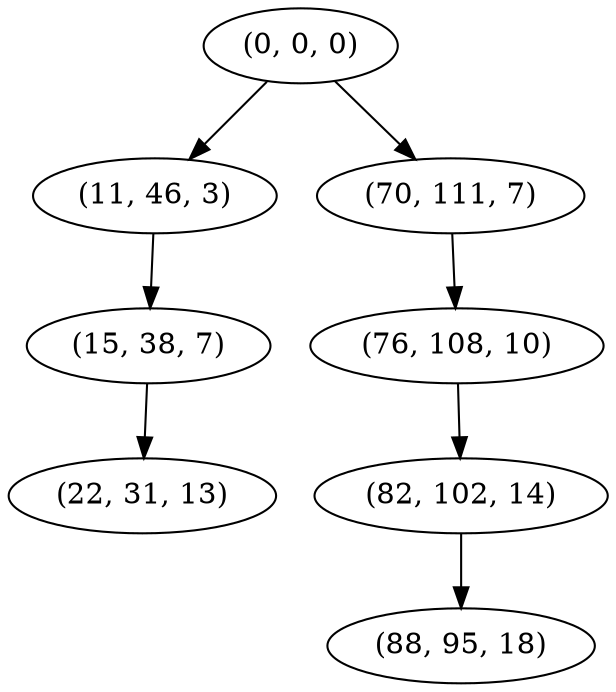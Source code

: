 digraph tree {
    "(0, 0, 0)";
    "(11, 46, 3)";
    "(15, 38, 7)";
    "(22, 31, 13)";
    "(70, 111, 7)";
    "(76, 108, 10)";
    "(82, 102, 14)";
    "(88, 95, 18)";
    "(0, 0, 0)" -> "(11, 46, 3)";
    "(0, 0, 0)" -> "(70, 111, 7)";
    "(11, 46, 3)" -> "(15, 38, 7)";
    "(15, 38, 7)" -> "(22, 31, 13)";
    "(70, 111, 7)" -> "(76, 108, 10)";
    "(76, 108, 10)" -> "(82, 102, 14)";
    "(82, 102, 14)" -> "(88, 95, 18)";
}

